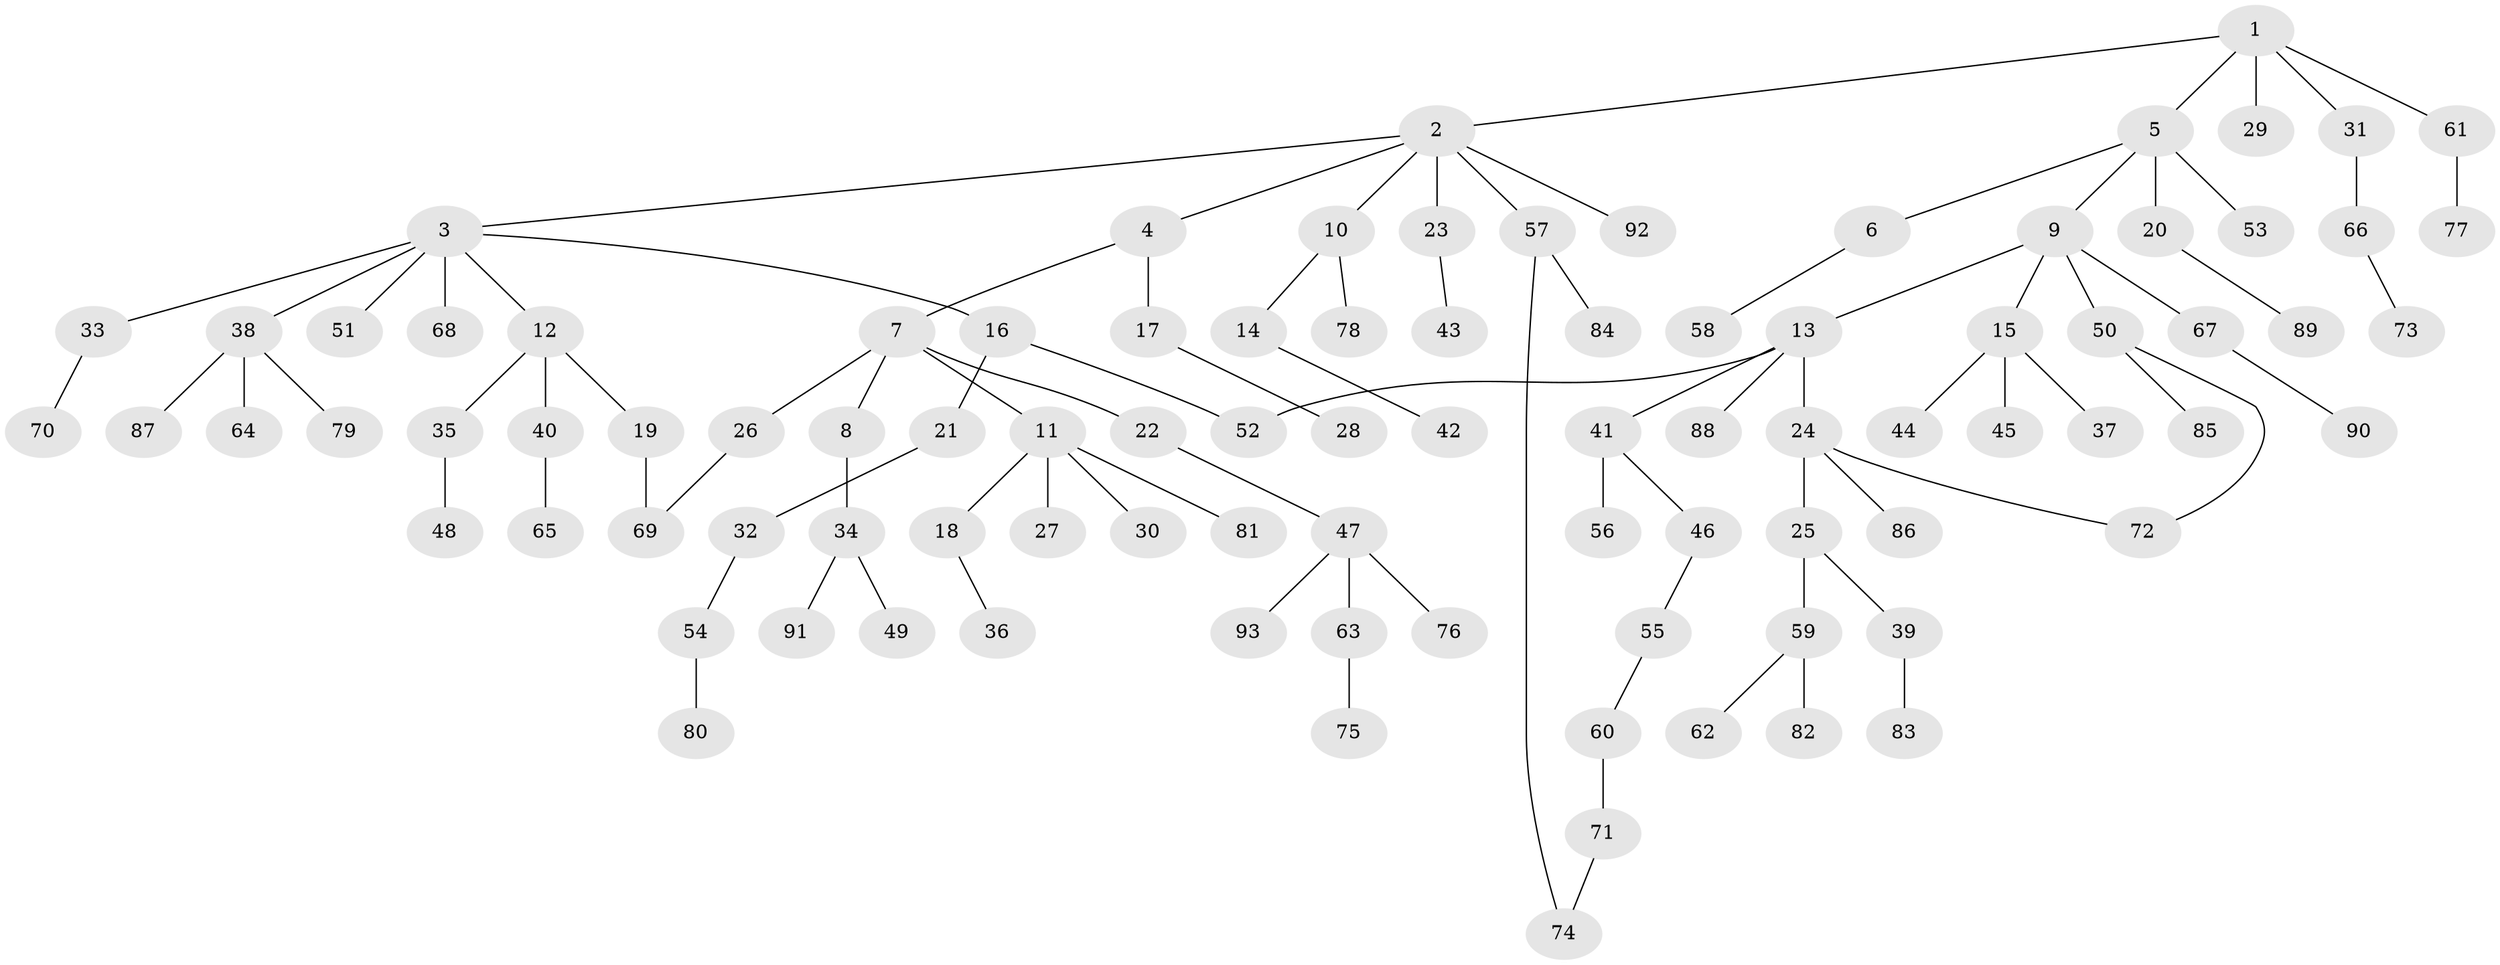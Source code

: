 // Generated by graph-tools (version 1.1) at 2025/42/03/09/25 04:42:33]
// undirected, 93 vertices, 96 edges
graph export_dot {
graph [start="1"]
  node [color=gray90,style=filled];
  1;
  2;
  3;
  4;
  5;
  6;
  7;
  8;
  9;
  10;
  11;
  12;
  13;
  14;
  15;
  16;
  17;
  18;
  19;
  20;
  21;
  22;
  23;
  24;
  25;
  26;
  27;
  28;
  29;
  30;
  31;
  32;
  33;
  34;
  35;
  36;
  37;
  38;
  39;
  40;
  41;
  42;
  43;
  44;
  45;
  46;
  47;
  48;
  49;
  50;
  51;
  52;
  53;
  54;
  55;
  56;
  57;
  58;
  59;
  60;
  61;
  62;
  63;
  64;
  65;
  66;
  67;
  68;
  69;
  70;
  71;
  72;
  73;
  74;
  75;
  76;
  77;
  78;
  79;
  80;
  81;
  82;
  83;
  84;
  85;
  86;
  87;
  88;
  89;
  90;
  91;
  92;
  93;
  1 -- 2;
  1 -- 5;
  1 -- 29;
  1 -- 31;
  1 -- 61;
  2 -- 3;
  2 -- 4;
  2 -- 10;
  2 -- 23;
  2 -- 57;
  2 -- 92;
  3 -- 12;
  3 -- 16;
  3 -- 33;
  3 -- 38;
  3 -- 51;
  3 -- 68;
  4 -- 7;
  4 -- 17;
  5 -- 6;
  5 -- 9;
  5 -- 20;
  5 -- 53;
  6 -- 58;
  7 -- 8;
  7 -- 11;
  7 -- 22;
  7 -- 26;
  8 -- 34;
  9 -- 13;
  9 -- 15;
  9 -- 50;
  9 -- 67;
  10 -- 14;
  10 -- 78;
  11 -- 18;
  11 -- 27;
  11 -- 30;
  11 -- 81;
  12 -- 19;
  12 -- 35;
  12 -- 40;
  13 -- 24;
  13 -- 41;
  13 -- 88;
  13 -- 52;
  14 -- 42;
  15 -- 37;
  15 -- 44;
  15 -- 45;
  16 -- 21;
  16 -- 52;
  17 -- 28;
  18 -- 36;
  19 -- 69;
  20 -- 89;
  21 -- 32;
  22 -- 47;
  23 -- 43;
  24 -- 25;
  24 -- 86;
  24 -- 72;
  25 -- 39;
  25 -- 59;
  26 -- 69;
  31 -- 66;
  32 -- 54;
  33 -- 70;
  34 -- 49;
  34 -- 91;
  35 -- 48;
  38 -- 64;
  38 -- 79;
  38 -- 87;
  39 -- 83;
  40 -- 65;
  41 -- 46;
  41 -- 56;
  46 -- 55;
  47 -- 63;
  47 -- 76;
  47 -- 93;
  50 -- 72;
  50 -- 85;
  54 -- 80;
  55 -- 60;
  57 -- 74;
  57 -- 84;
  59 -- 62;
  59 -- 82;
  60 -- 71;
  61 -- 77;
  63 -- 75;
  66 -- 73;
  67 -- 90;
  71 -- 74;
}
